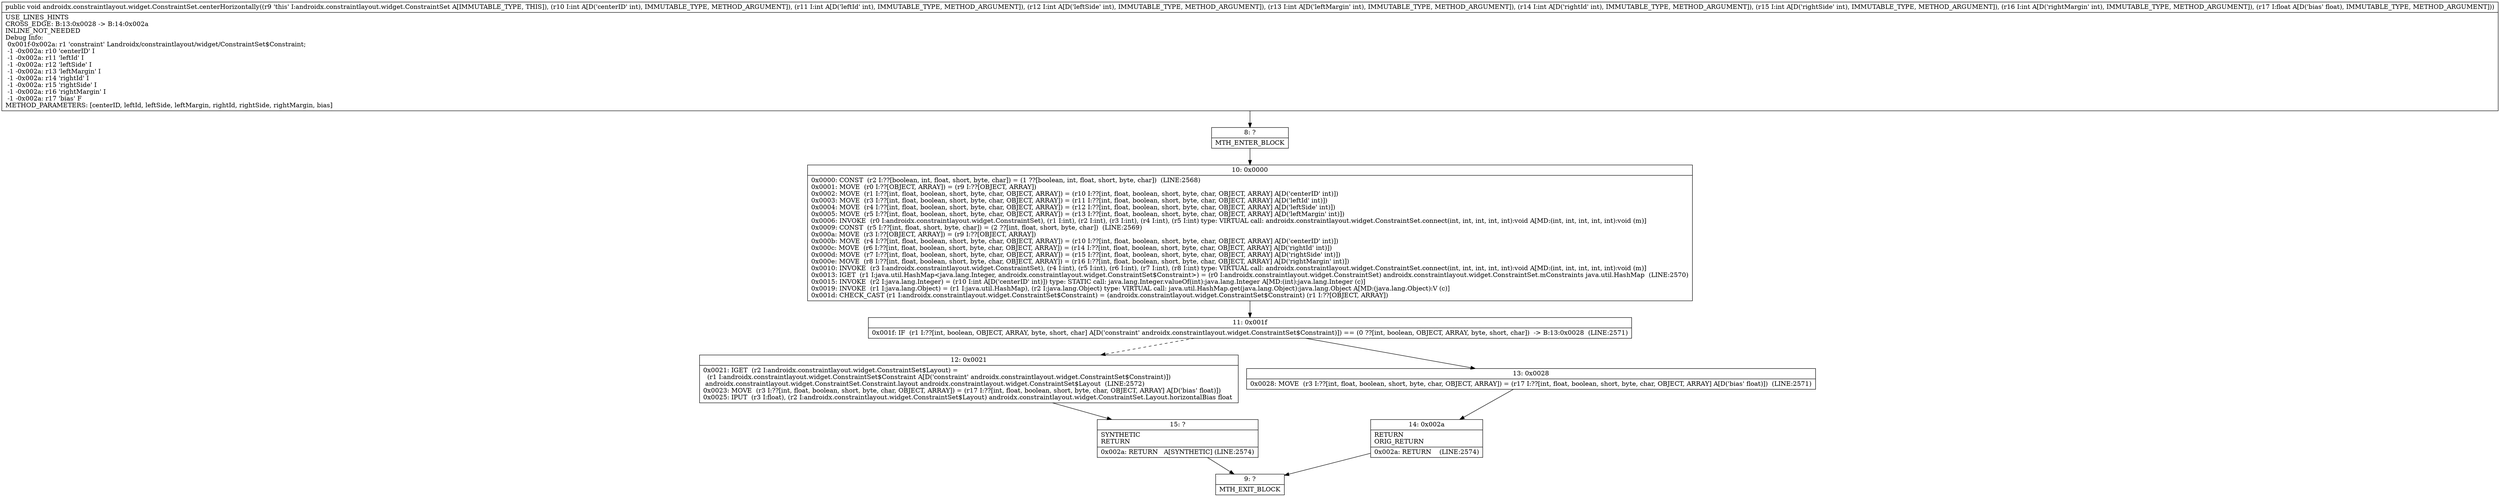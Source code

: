 digraph "CFG forandroidx.constraintlayout.widget.ConstraintSet.centerHorizontally(IIIIIIIF)V" {
Node_8 [shape=record,label="{8\:\ ?|MTH_ENTER_BLOCK\l}"];
Node_10 [shape=record,label="{10\:\ 0x0000|0x0000: CONST  (r2 I:??[boolean, int, float, short, byte, char]) = (1 ??[boolean, int, float, short, byte, char])  (LINE:2568)\l0x0001: MOVE  (r0 I:??[OBJECT, ARRAY]) = (r9 I:??[OBJECT, ARRAY]) \l0x0002: MOVE  (r1 I:??[int, float, boolean, short, byte, char, OBJECT, ARRAY]) = (r10 I:??[int, float, boolean, short, byte, char, OBJECT, ARRAY] A[D('centerID' int)]) \l0x0003: MOVE  (r3 I:??[int, float, boolean, short, byte, char, OBJECT, ARRAY]) = (r11 I:??[int, float, boolean, short, byte, char, OBJECT, ARRAY] A[D('leftId' int)]) \l0x0004: MOVE  (r4 I:??[int, float, boolean, short, byte, char, OBJECT, ARRAY]) = (r12 I:??[int, float, boolean, short, byte, char, OBJECT, ARRAY] A[D('leftSide' int)]) \l0x0005: MOVE  (r5 I:??[int, float, boolean, short, byte, char, OBJECT, ARRAY]) = (r13 I:??[int, float, boolean, short, byte, char, OBJECT, ARRAY] A[D('leftMargin' int)]) \l0x0006: INVOKE  (r0 I:androidx.constraintlayout.widget.ConstraintSet), (r1 I:int), (r2 I:int), (r3 I:int), (r4 I:int), (r5 I:int) type: VIRTUAL call: androidx.constraintlayout.widget.ConstraintSet.connect(int, int, int, int, int):void A[MD:(int, int, int, int, int):void (m)]\l0x0009: CONST  (r5 I:??[int, float, short, byte, char]) = (2 ??[int, float, short, byte, char])  (LINE:2569)\l0x000a: MOVE  (r3 I:??[OBJECT, ARRAY]) = (r9 I:??[OBJECT, ARRAY]) \l0x000b: MOVE  (r4 I:??[int, float, boolean, short, byte, char, OBJECT, ARRAY]) = (r10 I:??[int, float, boolean, short, byte, char, OBJECT, ARRAY] A[D('centerID' int)]) \l0x000c: MOVE  (r6 I:??[int, float, boolean, short, byte, char, OBJECT, ARRAY]) = (r14 I:??[int, float, boolean, short, byte, char, OBJECT, ARRAY] A[D('rightId' int)]) \l0x000d: MOVE  (r7 I:??[int, float, boolean, short, byte, char, OBJECT, ARRAY]) = (r15 I:??[int, float, boolean, short, byte, char, OBJECT, ARRAY] A[D('rightSide' int)]) \l0x000e: MOVE  (r8 I:??[int, float, boolean, short, byte, char, OBJECT, ARRAY]) = (r16 I:??[int, float, boolean, short, byte, char, OBJECT, ARRAY] A[D('rightMargin' int)]) \l0x0010: INVOKE  (r3 I:androidx.constraintlayout.widget.ConstraintSet), (r4 I:int), (r5 I:int), (r6 I:int), (r7 I:int), (r8 I:int) type: VIRTUAL call: androidx.constraintlayout.widget.ConstraintSet.connect(int, int, int, int, int):void A[MD:(int, int, int, int, int):void (m)]\l0x0013: IGET  (r1 I:java.util.HashMap\<java.lang.Integer, androidx.constraintlayout.widget.ConstraintSet$Constraint\>) = (r0 I:androidx.constraintlayout.widget.ConstraintSet) androidx.constraintlayout.widget.ConstraintSet.mConstraints java.util.HashMap  (LINE:2570)\l0x0015: INVOKE  (r2 I:java.lang.Integer) = (r10 I:int A[D('centerID' int)]) type: STATIC call: java.lang.Integer.valueOf(int):java.lang.Integer A[MD:(int):java.lang.Integer (c)]\l0x0019: INVOKE  (r1 I:java.lang.Object) = (r1 I:java.util.HashMap), (r2 I:java.lang.Object) type: VIRTUAL call: java.util.HashMap.get(java.lang.Object):java.lang.Object A[MD:(java.lang.Object):V (c)]\l0x001d: CHECK_CAST (r1 I:androidx.constraintlayout.widget.ConstraintSet$Constraint) = (androidx.constraintlayout.widget.ConstraintSet$Constraint) (r1 I:??[OBJECT, ARRAY]) \l}"];
Node_11 [shape=record,label="{11\:\ 0x001f|0x001f: IF  (r1 I:??[int, boolean, OBJECT, ARRAY, byte, short, char] A[D('constraint' androidx.constraintlayout.widget.ConstraintSet$Constraint)]) == (0 ??[int, boolean, OBJECT, ARRAY, byte, short, char])  \-\> B:13:0x0028  (LINE:2571)\l}"];
Node_12 [shape=record,label="{12\:\ 0x0021|0x0021: IGET  (r2 I:androidx.constraintlayout.widget.ConstraintSet$Layout) = \l  (r1 I:androidx.constraintlayout.widget.ConstraintSet$Constraint A[D('constraint' androidx.constraintlayout.widget.ConstraintSet$Constraint)])\l androidx.constraintlayout.widget.ConstraintSet.Constraint.layout androidx.constraintlayout.widget.ConstraintSet$Layout  (LINE:2572)\l0x0023: MOVE  (r3 I:??[int, float, boolean, short, byte, char, OBJECT, ARRAY]) = (r17 I:??[int, float, boolean, short, byte, char, OBJECT, ARRAY] A[D('bias' float)]) \l0x0025: IPUT  (r3 I:float), (r2 I:androidx.constraintlayout.widget.ConstraintSet$Layout) androidx.constraintlayout.widget.ConstraintSet.Layout.horizontalBias float \l}"];
Node_15 [shape=record,label="{15\:\ ?|SYNTHETIC\lRETURN\l|0x002a: RETURN   A[SYNTHETIC] (LINE:2574)\l}"];
Node_9 [shape=record,label="{9\:\ ?|MTH_EXIT_BLOCK\l}"];
Node_13 [shape=record,label="{13\:\ 0x0028|0x0028: MOVE  (r3 I:??[int, float, boolean, short, byte, char, OBJECT, ARRAY]) = (r17 I:??[int, float, boolean, short, byte, char, OBJECT, ARRAY] A[D('bias' float)])  (LINE:2571)\l}"];
Node_14 [shape=record,label="{14\:\ 0x002a|RETURN\lORIG_RETURN\l|0x002a: RETURN    (LINE:2574)\l}"];
MethodNode[shape=record,label="{public void androidx.constraintlayout.widget.ConstraintSet.centerHorizontally((r9 'this' I:androidx.constraintlayout.widget.ConstraintSet A[IMMUTABLE_TYPE, THIS]), (r10 I:int A[D('centerID' int), IMMUTABLE_TYPE, METHOD_ARGUMENT]), (r11 I:int A[D('leftId' int), IMMUTABLE_TYPE, METHOD_ARGUMENT]), (r12 I:int A[D('leftSide' int), IMMUTABLE_TYPE, METHOD_ARGUMENT]), (r13 I:int A[D('leftMargin' int), IMMUTABLE_TYPE, METHOD_ARGUMENT]), (r14 I:int A[D('rightId' int), IMMUTABLE_TYPE, METHOD_ARGUMENT]), (r15 I:int A[D('rightSide' int), IMMUTABLE_TYPE, METHOD_ARGUMENT]), (r16 I:int A[D('rightMargin' int), IMMUTABLE_TYPE, METHOD_ARGUMENT]), (r17 I:float A[D('bias' float), IMMUTABLE_TYPE, METHOD_ARGUMENT]))  | USE_LINES_HINTS\lCROSS_EDGE: B:13:0x0028 \-\> B:14:0x002a\lINLINE_NOT_NEEDED\lDebug Info:\l  0x001f\-0x002a: r1 'constraint' Landroidx\/constraintlayout\/widget\/ConstraintSet$Constraint;\l  \-1 \-0x002a: r10 'centerID' I\l  \-1 \-0x002a: r11 'leftId' I\l  \-1 \-0x002a: r12 'leftSide' I\l  \-1 \-0x002a: r13 'leftMargin' I\l  \-1 \-0x002a: r14 'rightId' I\l  \-1 \-0x002a: r15 'rightSide' I\l  \-1 \-0x002a: r16 'rightMargin' I\l  \-1 \-0x002a: r17 'bias' F\lMETHOD_PARAMETERS: [centerID, leftId, leftSide, leftMargin, rightId, rightSide, rightMargin, bias]\l}"];
MethodNode -> Node_8;Node_8 -> Node_10;
Node_10 -> Node_11;
Node_11 -> Node_12[style=dashed];
Node_11 -> Node_13;
Node_12 -> Node_15;
Node_15 -> Node_9;
Node_13 -> Node_14;
Node_14 -> Node_9;
}

